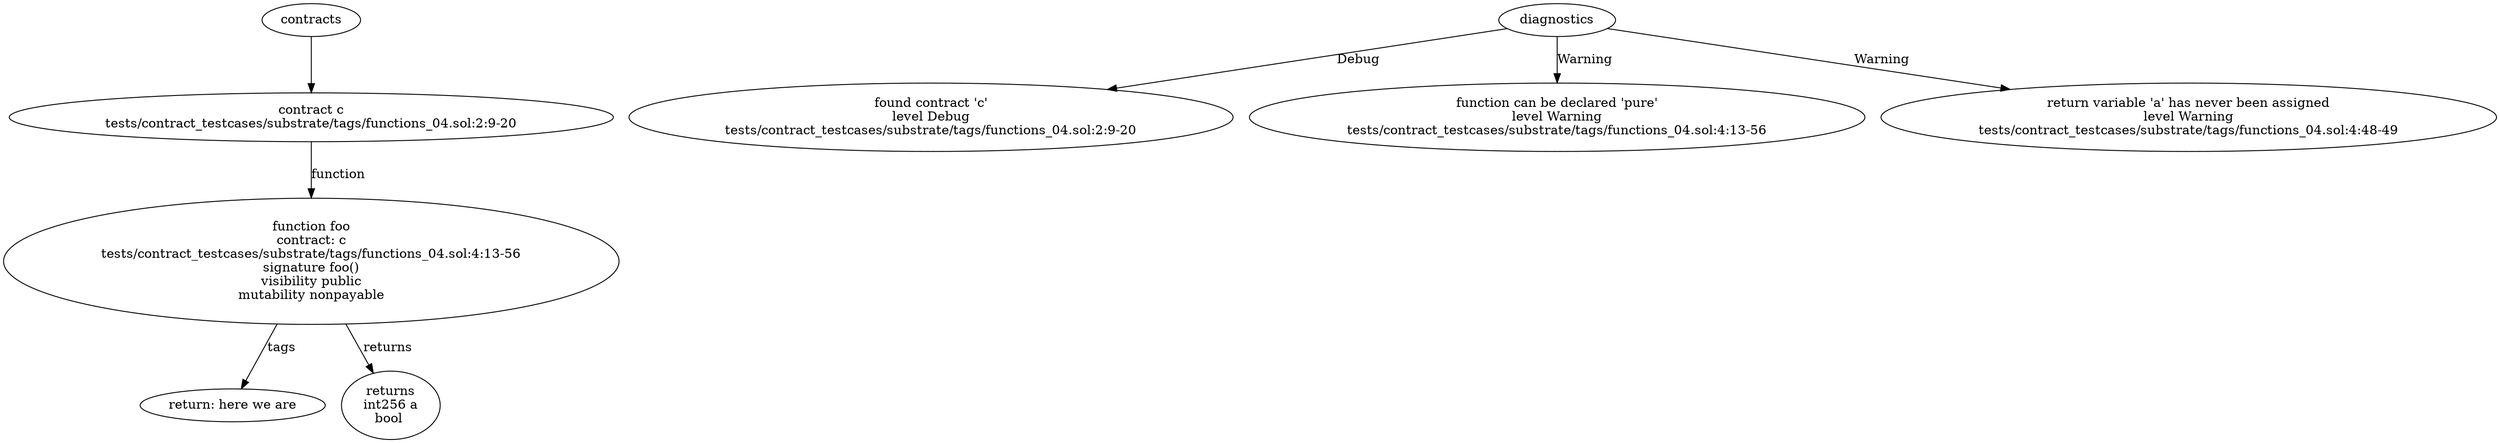 strict digraph "tests/contract_testcases/substrate/tags/functions_04.sol" {
	contract [label="contract c\ntests/contract_testcases/substrate/tags/functions_04.sol:2:9-20"]
	foo [label="function foo\ncontract: c\ntests/contract_testcases/substrate/tags/functions_04.sol:4:13-56\nsignature foo()\nvisibility public\nmutability nonpayable"]
	tags [label="return: here we are"]
	returns [label="returns\nint256 a\nbool "]
	diagnostic [label="found contract 'c'\nlevel Debug\ntests/contract_testcases/substrate/tags/functions_04.sol:2:9-20"]
	diagnostic_7 [label="function can be declared 'pure'\nlevel Warning\ntests/contract_testcases/substrate/tags/functions_04.sol:4:13-56"]
	diagnostic_8 [label="return variable 'a' has never been assigned\nlevel Warning\ntests/contract_testcases/substrate/tags/functions_04.sol:4:48-49"]
	contracts -> contract
	contract -> foo [label="function"]
	foo -> tags [label="tags"]
	foo -> returns [label="returns"]
	diagnostics -> diagnostic [label="Debug"]
	diagnostics -> diagnostic_7 [label="Warning"]
	diagnostics -> diagnostic_8 [label="Warning"]
}
